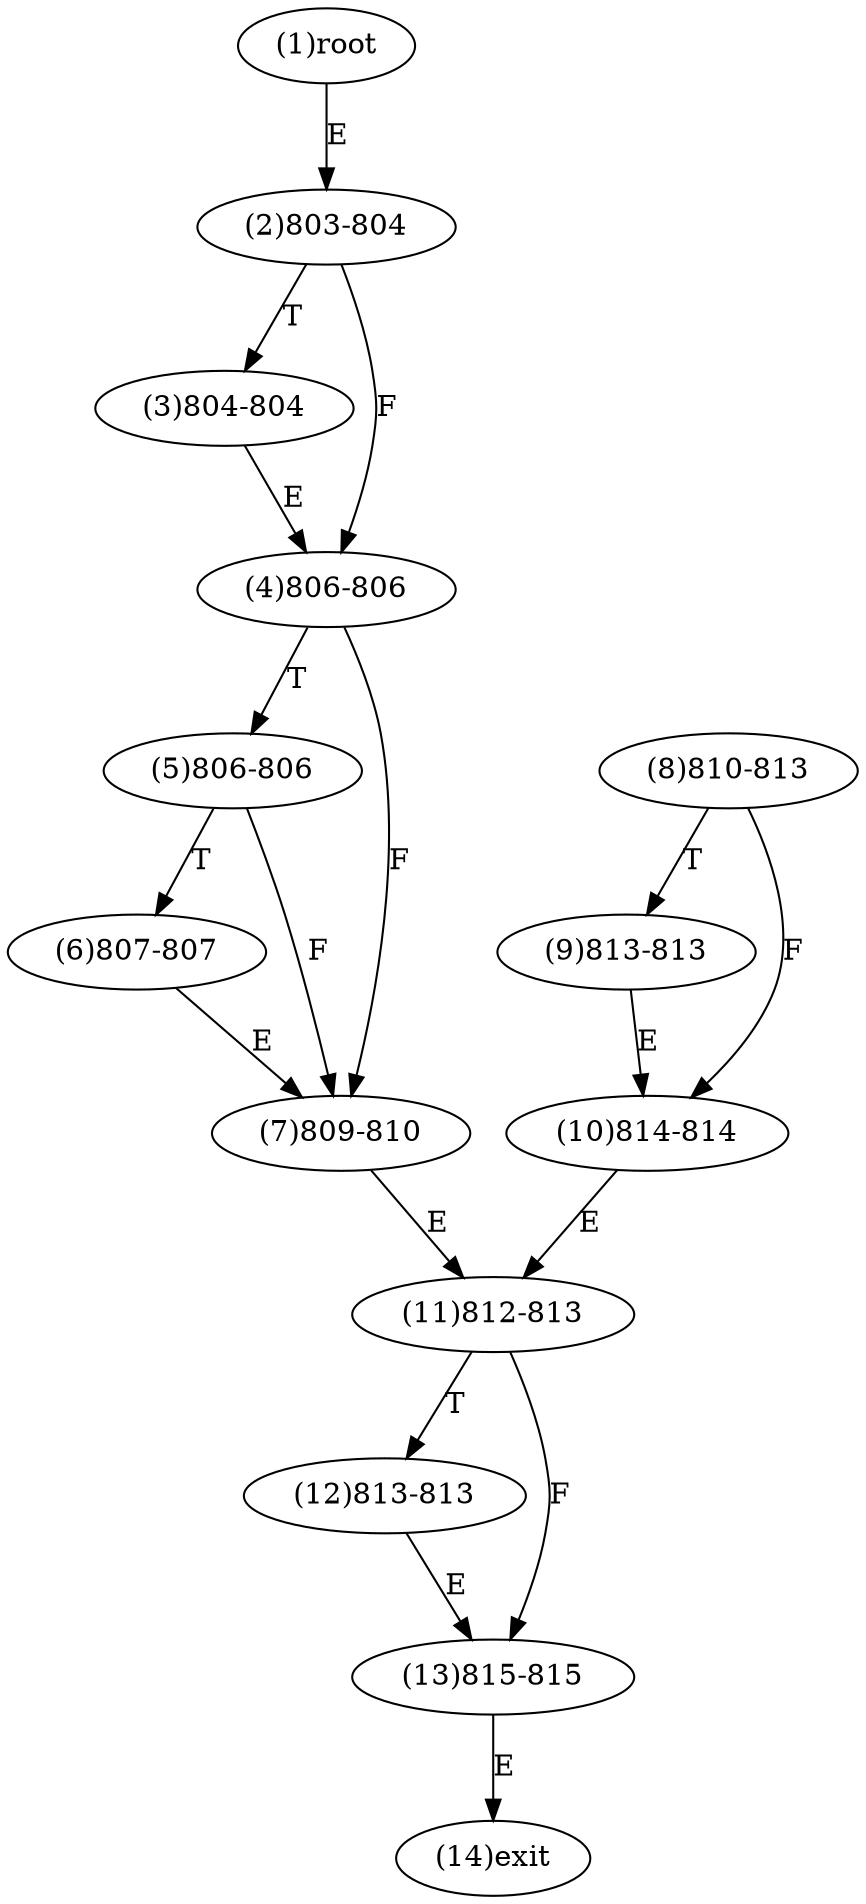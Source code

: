 digraph "" { 
1[ label="(1)root"];
2[ label="(2)803-804"];
3[ label="(3)804-804"];
4[ label="(4)806-806"];
5[ label="(5)806-806"];
6[ label="(6)807-807"];
7[ label="(7)809-810"];
8[ label="(8)810-813"];
9[ label="(9)813-813"];
10[ label="(10)814-814"];
11[ label="(11)812-813"];
12[ label="(12)813-813"];
13[ label="(13)815-815"];
14[ label="(14)exit"];
1->2[ label="E"];
2->4[ label="F"];
2->3[ label="T"];
3->4[ label="E"];
4->7[ label="F"];
4->5[ label="T"];
5->7[ label="F"];
5->6[ label="T"];
6->7[ label="E"];
7->11[ label="E"];
8->10[ label="F"];
8->9[ label="T"];
9->10[ label="E"];
10->11[ label="E"];
11->13[ label="F"];
11->12[ label="T"];
12->13[ label="E"];
13->14[ label="E"];
}